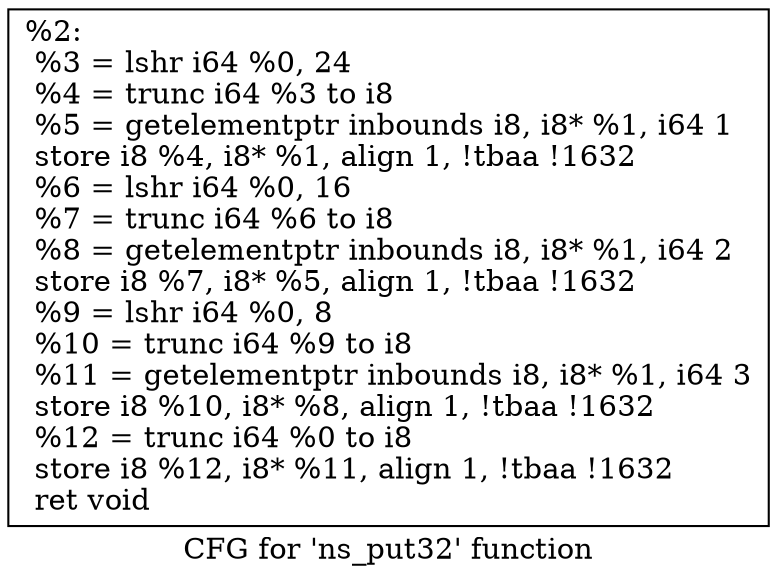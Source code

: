 digraph "CFG for 'ns_put32' function" {
	label="CFG for 'ns_put32' function";

	Node0x1c029f0 [shape=record,label="{%2:\l  %3 = lshr i64 %0, 24\l  %4 = trunc i64 %3 to i8\l  %5 = getelementptr inbounds i8, i8* %1, i64 1\l  store i8 %4, i8* %1, align 1, !tbaa !1632\l  %6 = lshr i64 %0, 16\l  %7 = trunc i64 %6 to i8\l  %8 = getelementptr inbounds i8, i8* %1, i64 2\l  store i8 %7, i8* %5, align 1, !tbaa !1632\l  %9 = lshr i64 %0, 8\l  %10 = trunc i64 %9 to i8\l  %11 = getelementptr inbounds i8, i8* %1, i64 3\l  store i8 %10, i8* %8, align 1, !tbaa !1632\l  %12 = trunc i64 %0 to i8\l  store i8 %12, i8* %11, align 1, !tbaa !1632\l  ret void\l}"];
}

